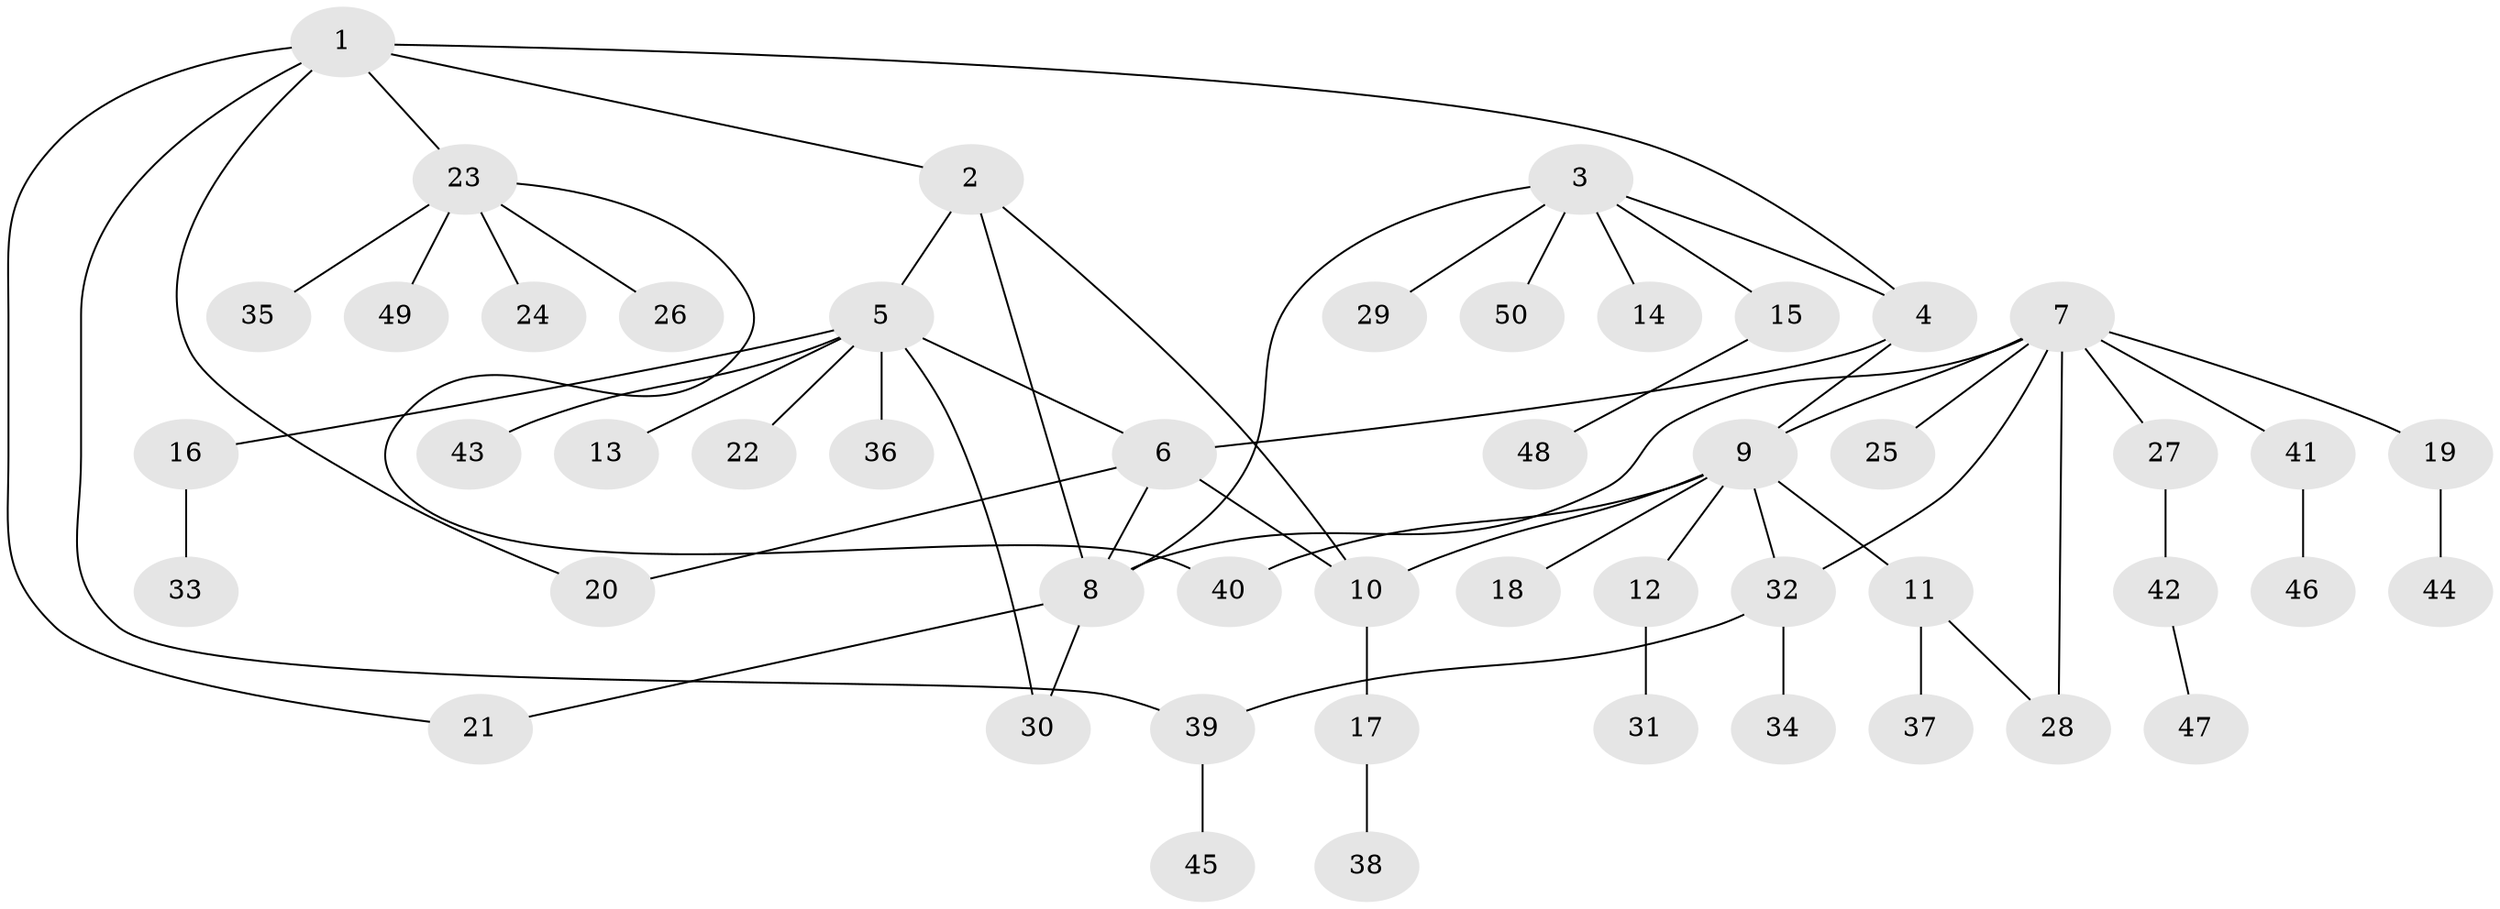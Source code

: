 // Generated by graph-tools (version 1.1) at 2025/11/02/27/25 16:11:32]
// undirected, 50 vertices, 62 edges
graph export_dot {
graph [start="1"]
  node [color=gray90,style=filled];
  1;
  2;
  3;
  4;
  5;
  6;
  7;
  8;
  9;
  10;
  11;
  12;
  13;
  14;
  15;
  16;
  17;
  18;
  19;
  20;
  21;
  22;
  23;
  24;
  25;
  26;
  27;
  28;
  29;
  30;
  31;
  32;
  33;
  34;
  35;
  36;
  37;
  38;
  39;
  40;
  41;
  42;
  43;
  44;
  45;
  46;
  47;
  48;
  49;
  50;
  1 -- 2;
  1 -- 4;
  1 -- 20;
  1 -- 21;
  1 -- 23;
  1 -- 39;
  2 -- 5;
  2 -- 8;
  2 -- 10;
  3 -- 4;
  3 -- 8;
  3 -- 14;
  3 -- 15;
  3 -- 29;
  3 -- 50;
  4 -- 6;
  4 -- 9;
  5 -- 6;
  5 -- 13;
  5 -- 16;
  5 -- 22;
  5 -- 30;
  5 -- 36;
  5 -- 43;
  6 -- 8;
  6 -- 10;
  6 -- 20;
  7 -- 8;
  7 -- 9;
  7 -- 19;
  7 -- 25;
  7 -- 27;
  7 -- 28;
  7 -- 32;
  7 -- 41;
  8 -- 21;
  8 -- 30;
  9 -- 10;
  9 -- 11;
  9 -- 12;
  9 -- 18;
  9 -- 32;
  9 -- 40;
  10 -- 17;
  11 -- 28;
  11 -- 37;
  12 -- 31;
  15 -- 48;
  16 -- 33;
  17 -- 38;
  19 -- 44;
  23 -- 24;
  23 -- 26;
  23 -- 35;
  23 -- 40;
  23 -- 49;
  27 -- 42;
  32 -- 34;
  32 -- 39;
  39 -- 45;
  41 -- 46;
  42 -- 47;
}
